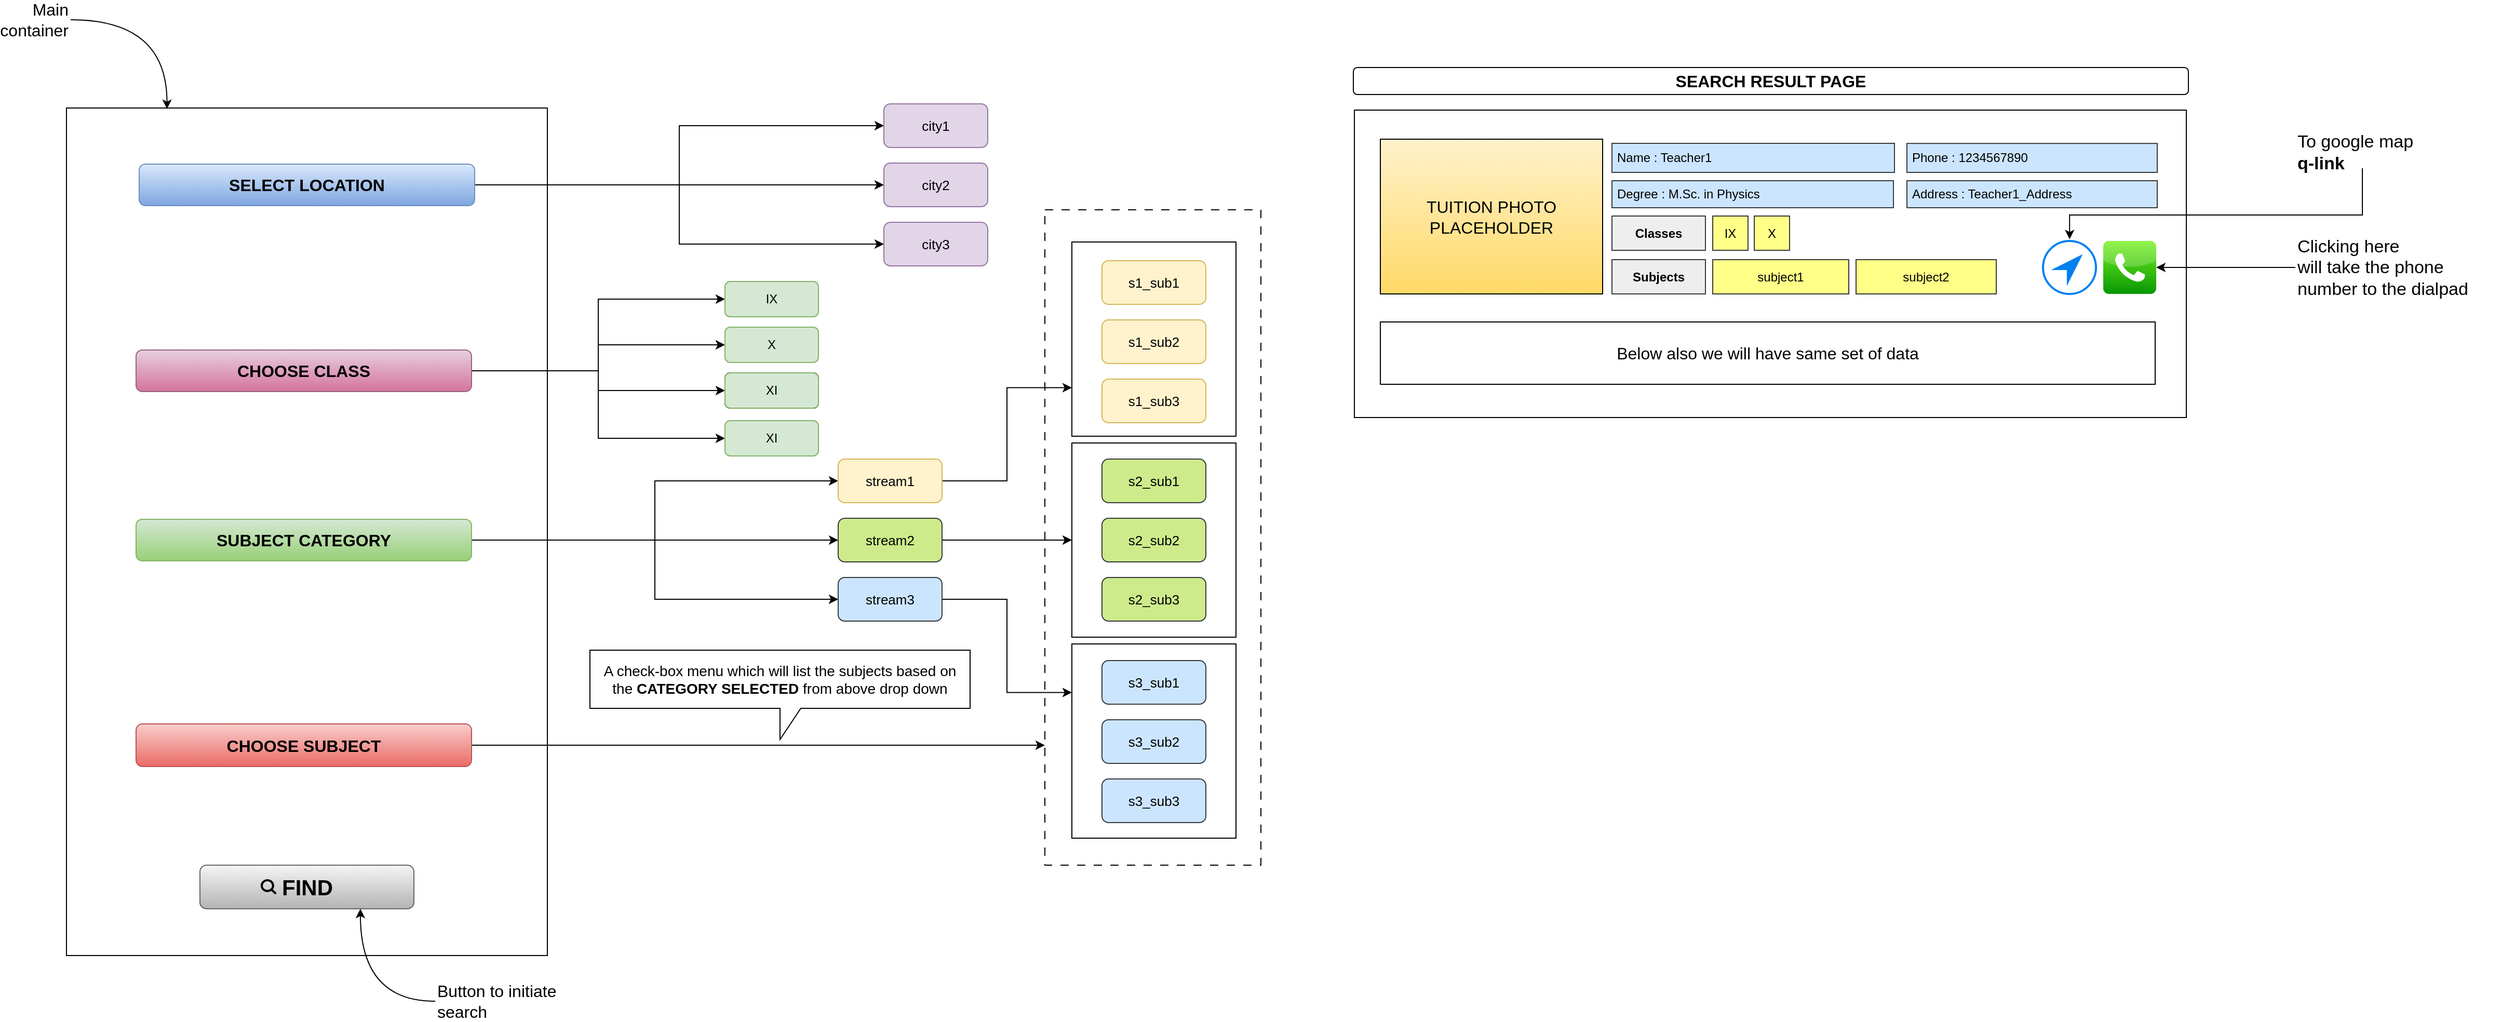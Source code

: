 <mxfile version="26.0.8">
  <diagram name="Page-1" id="TNQAbRnWBv_6owtCoq6S">
    <mxGraphModel dx="2995" dy="1525" grid="0" gridSize="10" guides="1" tooltips="1" connect="1" arrows="1" fold="1" page="1" pageScale="1" pageWidth="4681" pageHeight="3300" math="0" shadow="0">
      <root>
        <mxCell id="0" />
        <mxCell id="1" parent="0" />
        <mxCell id="Nm7bH2fvmVjQ07k9dVuj-69" value="" style="rounded=0;whiteSpace=wrap;html=1;dashed=1;dashPattern=8 8;" vertex="1" parent="1">
          <mxGeometry x="1771" y="451" width="208" height="631" as="geometry" />
        </mxCell>
        <mxCell id="Nm7bH2fvmVjQ07k9dVuj-30" value="" style="rounded=0;whiteSpace=wrap;html=1;" vertex="1" parent="1">
          <mxGeometry x="1797" y="869" width="158" height="187" as="geometry" />
        </mxCell>
        <mxCell id="Nm7bH2fvmVjQ07k9dVuj-29" value="" style="rounded=0;whiteSpace=wrap;html=1;" vertex="1" parent="1">
          <mxGeometry x="1797" y="675.5" width="158" height="187" as="geometry" />
        </mxCell>
        <mxCell id="Nm7bH2fvmVjQ07k9dVuj-28" value="" style="rounded=0;whiteSpace=wrap;html=1;" vertex="1" parent="1">
          <mxGeometry x="1797" y="482" width="158" height="187" as="geometry" />
        </mxCell>
        <mxCell id="Nm7bH2fvmVjQ07k9dVuj-1" value="" style="rounded=0;whiteSpace=wrap;html=1;" vertex="1" parent="1">
          <mxGeometry x="829" y="353" width="463" height="816" as="geometry" />
        </mxCell>
        <mxCell id="Nm7bH2fvmVjQ07k9dVuj-4" style="edgeStyle=elbowEdgeStyle;rounded=0;orthogonalLoop=1;jettySize=auto;html=1;entryX=0;entryY=0.5;entryDx=0;entryDy=0;" edge="1" parent="1" source="Nm7bH2fvmVjQ07k9dVuj-2" target="Nm7bH2fvmVjQ07k9dVuj-3">
          <mxGeometry relative="1" as="geometry" />
        </mxCell>
        <mxCell id="Nm7bH2fvmVjQ07k9dVuj-9" style="edgeStyle=elbowEdgeStyle;rounded=0;orthogonalLoop=1;jettySize=auto;html=1;entryX=0;entryY=0.5;entryDx=0;entryDy=0;" edge="1" parent="1" source="Nm7bH2fvmVjQ07k9dVuj-2" target="Nm7bH2fvmVjQ07k9dVuj-7">
          <mxGeometry relative="1" as="geometry" />
        </mxCell>
        <mxCell id="Nm7bH2fvmVjQ07k9dVuj-10" style="edgeStyle=elbowEdgeStyle;rounded=0;orthogonalLoop=1;jettySize=auto;html=1;entryX=0;entryY=0.5;entryDx=0;entryDy=0;" edge="1" parent="1" source="Nm7bH2fvmVjQ07k9dVuj-2" target="Nm7bH2fvmVjQ07k9dVuj-8">
          <mxGeometry relative="1" as="geometry" />
        </mxCell>
        <mxCell id="Nm7bH2fvmVjQ07k9dVuj-2" value="&lt;font style=&quot;font-size: 16px;&quot;&gt;SELECT LOCATION&lt;/font&gt;" style="rounded=1;whiteSpace=wrap;html=1;fontSize=14;fillColor=#dae8fc;gradientColor=#7ea6e0;strokeColor=#6c8ebf;fontStyle=1" vertex="1" parent="1">
          <mxGeometry x="899" y="407" width="323" height="40" as="geometry" />
        </mxCell>
        <mxCell id="Nm7bH2fvmVjQ07k9dVuj-3" value="city1" style="rounded=1;whiteSpace=wrap;html=1;fontSize=13;fillColor=#e1d5e7;strokeColor=#9673a6;" vertex="1" parent="1">
          <mxGeometry x="1616" y="349" width="100" height="42" as="geometry" />
        </mxCell>
        <mxCell id="Nm7bH2fvmVjQ07k9dVuj-7" value="city2" style="rounded=1;whiteSpace=wrap;html=1;fontSize=13;fillColor=#e1d5e7;strokeColor=#9673a6;" vertex="1" parent="1">
          <mxGeometry x="1616" y="406" width="100" height="42" as="geometry" />
        </mxCell>
        <mxCell id="Nm7bH2fvmVjQ07k9dVuj-8" value="city3" style="rounded=1;whiteSpace=wrap;html=1;fontSize=13;fillColor=#e1d5e7;strokeColor=#9673a6;" vertex="1" parent="1">
          <mxGeometry x="1616" y="463" width="100" height="42" as="geometry" />
        </mxCell>
        <mxCell id="Nm7bH2fvmVjQ07k9dVuj-16" style="edgeStyle=orthogonalEdgeStyle;rounded=0;orthogonalLoop=1;jettySize=auto;html=1;entryX=0;entryY=0.5;entryDx=0;entryDy=0;" edge="1" parent="1" source="Nm7bH2fvmVjQ07k9dVuj-12" target="Nm7bH2fvmVjQ07k9dVuj-13">
          <mxGeometry relative="1" as="geometry" />
        </mxCell>
        <mxCell id="Nm7bH2fvmVjQ07k9dVuj-17" style="edgeStyle=orthogonalEdgeStyle;rounded=0;orthogonalLoop=1;jettySize=auto;html=1;entryX=0;entryY=0.5;entryDx=0;entryDy=0;" edge="1" parent="1" source="Nm7bH2fvmVjQ07k9dVuj-12" target="Nm7bH2fvmVjQ07k9dVuj-14">
          <mxGeometry relative="1" as="geometry" />
        </mxCell>
        <mxCell id="Nm7bH2fvmVjQ07k9dVuj-18" style="edgeStyle=orthogonalEdgeStyle;rounded=0;orthogonalLoop=1;jettySize=auto;html=1;entryX=0;entryY=0.5;entryDx=0;entryDy=0;" edge="1" parent="1" source="Nm7bH2fvmVjQ07k9dVuj-12" target="Nm7bH2fvmVjQ07k9dVuj-15">
          <mxGeometry relative="1" as="geometry" />
        </mxCell>
        <mxCell id="Nm7bH2fvmVjQ07k9dVuj-12" value="&lt;b&gt;&lt;font style=&quot;font-size: 16px;&quot;&gt;SUBJECT CATEGORY&lt;/font&gt;&lt;/b&gt;" style="rounded=1;whiteSpace=wrap;html=1;fontSize=14;fillColor=#d5e8d4;gradientColor=#97d077;strokeColor=#82b366;" vertex="1" parent="1">
          <mxGeometry x="896" y="749" width="323" height="40" as="geometry" />
        </mxCell>
        <mxCell id="Nm7bH2fvmVjQ07k9dVuj-31" style="edgeStyle=orthogonalEdgeStyle;rounded=0;orthogonalLoop=1;jettySize=auto;html=1;entryX=0;entryY=0.75;entryDx=0;entryDy=0;" edge="1" parent="1" source="Nm7bH2fvmVjQ07k9dVuj-13" target="Nm7bH2fvmVjQ07k9dVuj-28">
          <mxGeometry relative="1" as="geometry" />
        </mxCell>
        <mxCell id="Nm7bH2fvmVjQ07k9dVuj-13" value="stream1" style="rounded=1;whiteSpace=wrap;html=1;fontSize=13;fillColor=#fff2cc;strokeColor=#d6b656;" vertex="1" parent="1">
          <mxGeometry x="1572" y="691" width="100" height="42" as="geometry" />
        </mxCell>
        <mxCell id="Nm7bH2fvmVjQ07k9dVuj-32" style="edgeStyle=orthogonalEdgeStyle;rounded=0;orthogonalLoop=1;jettySize=auto;html=1;" edge="1" parent="1" source="Nm7bH2fvmVjQ07k9dVuj-14" target="Nm7bH2fvmVjQ07k9dVuj-29">
          <mxGeometry relative="1" as="geometry" />
        </mxCell>
        <mxCell id="Nm7bH2fvmVjQ07k9dVuj-14" value="stream2" style="rounded=1;whiteSpace=wrap;html=1;fontSize=13;fillColor=#cdeb8b;strokeColor=#36393d;" vertex="1" parent="1">
          <mxGeometry x="1572" y="748" width="100" height="42" as="geometry" />
        </mxCell>
        <mxCell id="Nm7bH2fvmVjQ07k9dVuj-33" style="edgeStyle=orthogonalEdgeStyle;rounded=0;orthogonalLoop=1;jettySize=auto;html=1;entryX=0;entryY=0.25;entryDx=0;entryDy=0;" edge="1" parent="1" source="Nm7bH2fvmVjQ07k9dVuj-15" target="Nm7bH2fvmVjQ07k9dVuj-30">
          <mxGeometry relative="1" as="geometry" />
        </mxCell>
        <mxCell id="Nm7bH2fvmVjQ07k9dVuj-15" value="stream3" style="rounded=1;whiteSpace=wrap;html=1;fontSize=13;fillColor=#cce5ff;strokeColor=#36393d;" vertex="1" parent="1">
          <mxGeometry x="1572" y="805" width="100" height="42" as="geometry" />
        </mxCell>
        <mxCell id="Nm7bH2fvmVjQ07k9dVuj-19" value="s1_sub1" style="rounded=1;whiteSpace=wrap;html=1;fontSize=13;fillColor=#fff2cc;strokeColor=#d6b656;" vertex="1" parent="1">
          <mxGeometry x="1826" y="500" width="100" height="42" as="geometry" />
        </mxCell>
        <mxCell id="Nm7bH2fvmVjQ07k9dVuj-20" value="s1_sub2" style="rounded=1;whiteSpace=wrap;html=1;fontSize=13;fillColor=#fff2cc;strokeColor=#d6b656;" vertex="1" parent="1">
          <mxGeometry x="1826" y="557" width="100" height="42" as="geometry" />
        </mxCell>
        <mxCell id="Nm7bH2fvmVjQ07k9dVuj-21" value="s1_sub3" style="rounded=1;whiteSpace=wrap;html=1;fontSize=13;fillColor=#fff2cc;strokeColor=#d6b656;" vertex="1" parent="1">
          <mxGeometry x="1826" y="614" width="100" height="42" as="geometry" />
        </mxCell>
        <mxCell id="Nm7bH2fvmVjQ07k9dVuj-22" value="s2_sub1" style="rounded=1;whiteSpace=wrap;html=1;fontSize=13;fillColor=#cdeb8b;strokeColor=#36393d;" vertex="1" parent="1">
          <mxGeometry x="1826" y="691" width="100" height="42" as="geometry" />
        </mxCell>
        <mxCell id="Nm7bH2fvmVjQ07k9dVuj-23" value="s2_sub2" style="rounded=1;whiteSpace=wrap;html=1;fontSize=13;fillColor=#cdeb8b;strokeColor=#36393d;" vertex="1" parent="1">
          <mxGeometry x="1826" y="748" width="100" height="42" as="geometry" />
        </mxCell>
        <mxCell id="Nm7bH2fvmVjQ07k9dVuj-24" value="s2_sub3" style="rounded=1;whiteSpace=wrap;html=1;fontSize=13;fillColor=#cdeb8b;strokeColor=#36393d;" vertex="1" parent="1">
          <mxGeometry x="1826" y="805" width="100" height="42" as="geometry" />
        </mxCell>
        <mxCell id="Nm7bH2fvmVjQ07k9dVuj-25" value="s3_sub1" style="rounded=1;whiteSpace=wrap;html=1;fontSize=13;fillColor=#cce5ff;strokeColor=#36393d;" vertex="1" parent="1">
          <mxGeometry x="1826" y="885" width="100" height="42" as="geometry" />
        </mxCell>
        <mxCell id="Nm7bH2fvmVjQ07k9dVuj-26" value="s3_sub2" style="rounded=1;whiteSpace=wrap;html=1;fontSize=13;fillColor=#cce5ff;strokeColor=#36393d;" vertex="1" parent="1">
          <mxGeometry x="1826" y="942" width="100" height="42" as="geometry" />
        </mxCell>
        <mxCell id="Nm7bH2fvmVjQ07k9dVuj-27" value="s3_sub3" style="rounded=1;whiteSpace=wrap;html=1;fontSize=13;fillColor=#cce5ff;strokeColor=#36393d;" vertex="1" parent="1">
          <mxGeometry x="1826" y="999" width="100" height="42" as="geometry" />
        </mxCell>
        <mxCell id="Nm7bH2fvmVjQ07k9dVuj-64" style="edgeStyle=orthogonalEdgeStyle;rounded=0;orthogonalLoop=1;jettySize=auto;html=1;entryX=0;entryY=0.5;entryDx=0;entryDy=0;" edge="1" parent="1" source="Nm7bH2fvmVjQ07k9dVuj-34" target="Nm7bH2fvmVjQ07k9dVuj-50">
          <mxGeometry relative="1" as="geometry" />
        </mxCell>
        <mxCell id="Nm7bH2fvmVjQ07k9dVuj-65" style="edgeStyle=orthogonalEdgeStyle;rounded=0;orthogonalLoop=1;jettySize=auto;html=1;entryX=0;entryY=0.5;entryDx=0;entryDy=0;" edge="1" parent="1" source="Nm7bH2fvmVjQ07k9dVuj-34" target="Nm7bH2fvmVjQ07k9dVuj-51">
          <mxGeometry relative="1" as="geometry" />
        </mxCell>
        <mxCell id="Nm7bH2fvmVjQ07k9dVuj-66" style="edgeStyle=orthogonalEdgeStyle;rounded=0;orthogonalLoop=1;jettySize=auto;html=1;entryX=0;entryY=0.5;entryDx=0;entryDy=0;" edge="1" parent="1" source="Nm7bH2fvmVjQ07k9dVuj-34" target="Nm7bH2fvmVjQ07k9dVuj-53">
          <mxGeometry relative="1" as="geometry" />
        </mxCell>
        <mxCell id="Nm7bH2fvmVjQ07k9dVuj-67" style="edgeStyle=orthogonalEdgeStyle;rounded=0;orthogonalLoop=1;jettySize=auto;html=1;entryX=0;entryY=0.5;entryDx=0;entryDy=0;" edge="1" parent="1" source="Nm7bH2fvmVjQ07k9dVuj-34" target="Nm7bH2fvmVjQ07k9dVuj-54">
          <mxGeometry relative="1" as="geometry" />
        </mxCell>
        <mxCell id="Nm7bH2fvmVjQ07k9dVuj-34" value="&lt;font style=&quot;font-size: 16px;&quot;&gt;&lt;b&gt;CHOOSE CLASS&lt;/b&gt;&lt;/font&gt;" style="rounded=1;whiteSpace=wrap;html=1;fontSize=14;fillColor=#e6d0de;gradientColor=#d5739d;strokeColor=#996185;" vertex="1" parent="1">
          <mxGeometry x="896" y="586" width="323" height="40" as="geometry" />
        </mxCell>
        <mxCell id="Nm7bH2fvmVjQ07k9dVuj-50" value="IX" style="rounded=1;whiteSpace=wrap;html=1;fillColor=#d5e8d4;strokeColor=#82b366;" vertex="1" parent="1">
          <mxGeometry x="1463" y="520" width="90" height="34" as="geometry" />
        </mxCell>
        <mxCell id="Nm7bH2fvmVjQ07k9dVuj-51" value="X" style="rounded=1;whiteSpace=wrap;html=1;fillColor=#d5e8d4;strokeColor=#82b366;" vertex="1" parent="1">
          <mxGeometry x="1463" y="564" width="90" height="34" as="geometry" />
        </mxCell>
        <mxCell id="Nm7bH2fvmVjQ07k9dVuj-52" value="XI" style="rounded=1;whiteSpace=wrap;html=1;" vertex="1" parent="1">
          <mxGeometry x="1463" y="608" width="90" height="34" as="geometry" />
        </mxCell>
        <mxCell id="Nm7bH2fvmVjQ07k9dVuj-53" value="XI" style="rounded=1;whiteSpace=wrap;html=1;fillColor=#d5e8d4;strokeColor=#82b366;" vertex="1" parent="1">
          <mxGeometry x="1463" y="608" width="90" height="34" as="geometry" />
        </mxCell>
        <mxCell id="Nm7bH2fvmVjQ07k9dVuj-54" value="XI" style="rounded=1;whiteSpace=wrap;html=1;fillColor=#d5e8d4;strokeColor=#82b366;" vertex="1" parent="1">
          <mxGeometry x="1463" y="654" width="90" height="34" as="geometry" />
        </mxCell>
        <mxCell id="Nm7bH2fvmVjQ07k9dVuj-71" style="edgeStyle=orthogonalEdgeStyle;rounded=0;orthogonalLoop=1;jettySize=auto;html=1;" edge="1" parent="1" source="Nm7bH2fvmVjQ07k9dVuj-68">
          <mxGeometry relative="1" as="geometry">
            <mxPoint x="1770.966" y="966.5" as="targetPoint" />
          </mxGeometry>
        </mxCell>
        <mxCell id="Nm7bH2fvmVjQ07k9dVuj-68" value="CHOOSE SUBJECT" style="rounded=1;whiteSpace=wrap;html=1;fontSize=16;spacing=9;fillColor=#f8cecc;gradientColor=#ea6b66;strokeColor=#b85450;fontStyle=1" vertex="1" parent="1">
          <mxGeometry x="896" y="946" width="323" height="41" as="geometry" />
        </mxCell>
        <mxCell id="Nm7bH2fvmVjQ07k9dVuj-72" value="FIND" style="rounded=1;whiteSpace=wrap;html=1;fontSize=21;fontStyle=1;fillColor=#f5f5f5;gradientColor=#b3b3b3;strokeColor=#666666;" vertex="1" parent="1">
          <mxGeometry x="957.5" y="1082" width="206" height="42" as="geometry" />
        </mxCell>
        <mxCell id="Nm7bH2fvmVjQ07k9dVuj-74" value="" style="html=1;verticalLabelPosition=bottom;align=center;labelBackgroundColor=#ffffff;verticalAlign=top;strokeWidth=2;strokeColor=#000000;shadow=0;dashed=0;shape=mxgraph.ios7.icons.looking_glass;fillColor=none;" vertex="1" parent="1">
          <mxGeometry x="1017" y="1096.5" width="13.65" height="13" as="geometry" />
        </mxCell>
        <mxCell id="Nm7bH2fvmVjQ07k9dVuj-75" value="&lt;span style=&quot;font-size: 14px;&quot;&gt;A check-box menu which will list the subjects based on the&amp;nbsp;&lt;/span&gt;&lt;b style=&quot;font-size: 14px;&quot;&gt;CATEGORY SELECTED&amp;nbsp;&lt;/b&gt;&lt;span style=&quot;font-size: 14px;&quot;&gt;from above drop down&lt;/span&gt;" style="shape=callout;whiteSpace=wrap;html=1;perimeter=calloutPerimeter;rotation=0;spacing=5;" vertex="1" parent="1">
          <mxGeometry x="1333" y="875" width="366" height="86" as="geometry" />
        </mxCell>
        <mxCell id="Nm7bH2fvmVjQ07k9dVuj-78" style="edgeStyle=orthogonalEdgeStyle;rounded=0;orthogonalLoop=1;jettySize=auto;html=1;entryX=0.75;entryY=1;entryDx=0;entryDy=0;curved=1;" edge="1" parent="1" source="Nm7bH2fvmVjQ07k9dVuj-76" target="Nm7bH2fvmVjQ07k9dVuj-72">
          <mxGeometry relative="1" as="geometry" />
        </mxCell>
        <mxCell id="Nm7bH2fvmVjQ07k9dVuj-76" value="Button to initiate search" style="text;html=1;align=left;verticalAlign=middle;whiteSpace=wrap;rounded=0;fontSize=16;" vertex="1" parent="1">
          <mxGeometry x="1184" y="1198" width="156" height="30" as="geometry" />
        </mxCell>
        <mxCell id="Nm7bH2fvmVjQ07k9dVuj-79" value="&lt;font style=&quot;font-size: 16px;&quot;&gt;Main container&lt;/font&gt;" style="text;html=1;align=right;verticalAlign=middle;whiteSpace=wrap;rounded=0;" vertex="1" parent="1">
          <mxGeometry x="773" y="253" width="60" height="30" as="geometry" />
        </mxCell>
        <mxCell id="Nm7bH2fvmVjQ07k9dVuj-80" style="edgeStyle=orthogonalEdgeStyle;rounded=0;orthogonalLoop=1;jettySize=auto;html=1;entryX=0.209;entryY=0.001;entryDx=0;entryDy=0;entryPerimeter=0;exitX=1;exitY=0.5;exitDx=0;exitDy=0;curved=1;" edge="1" parent="1" source="Nm7bH2fvmVjQ07k9dVuj-79" target="Nm7bH2fvmVjQ07k9dVuj-1">
          <mxGeometry relative="1" as="geometry" />
        </mxCell>
        <mxCell id="Nm7bH2fvmVjQ07k9dVuj-109" value="" style="group;fillColor=#cce5ff;strokeColor=#36393d;labelBorderColor=default;" vertex="1" connectable="0" parent="1">
          <mxGeometry x="2069" y="355" width="801" height="296" as="geometry" />
        </mxCell>
        <mxCell id="Nm7bH2fvmVjQ07k9dVuj-83" value="" style="rounded=0;whiteSpace=wrap;html=1;" vertex="1" parent="Nm7bH2fvmVjQ07k9dVuj-109">
          <mxGeometry width="801" height="296" as="geometry" />
        </mxCell>
        <mxCell id="Nm7bH2fvmVjQ07k9dVuj-87" value="TUITION PHOTO PLACEHOLDER" style="rounded=0;whiteSpace=wrap;html=1;fontSize=16;fillColor=#fff2cc;gradientColor=#ffd966;strokeColor=#000000;" vertex="1" parent="Nm7bH2fvmVjQ07k9dVuj-109">
          <mxGeometry x="25" y="28" width="214" height="149" as="geometry" />
        </mxCell>
        <mxCell id="Nm7bH2fvmVjQ07k9dVuj-97" value="Degree : M.Sc. in Physics" style="rounded=0;whiteSpace=wrap;html=1;align=left;spacing=5;fillColor=#cce5ff;strokeColor=#36393d;" vertex="1" parent="Nm7bH2fvmVjQ07k9dVuj-109">
          <mxGeometry x="248" y="68" width="271" height="26" as="geometry" />
        </mxCell>
        <mxCell id="Nm7bH2fvmVjQ07k9dVuj-88" value="Name : Teacher1" style="rounded=0;whiteSpace=wrap;html=1;align=left;spacing=5;fillColor=#cce5ff;strokeColor=#36393d;" vertex="1" parent="Nm7bH2fvmVjQ07k9dVuj-109">
          <mxGeometry x="248" y="32" width="272" height="28" as="geometry" />
        </mxCell>
        <mxCell id="Nm7bH2fvmVjQ07k9dVuj-90" value="Address : Teacher1_Address" style="rounded=0;whiteSpace=wrap;html=1;align=left;spacing=5;fillColor=#cce5ff;strokeColor=#36393d;" vertex="1" parent="Nm7bH2fvmVjQ07k9dVuj-109">
          <mxGeometry x="532" y="68" width="241" height="26" as="geometry" />
        </mxCell>
        <mxCell id="Nm7bH2fvmVjQ07k9dVuj-91" value="Phone : 1234567890" style="rounded=0;whiteSpace=wrap;html=1;align=left;spacing=5;fillColor=#cce5ff;strokeColor=#36393d;" vertex="1" parent="Nm7bH2fvmVjQ07k9dVuj-109">
          <mxGeometry x="532" y="32.1" width="241" height="27.9" as="geometry" />
        </mxCell>
        <mxCell id="Nm7bH2fvmVjQ07k9dVuj-92" value="Subjects" style="rounded=0;whiteSpace=wrap;html=1;align=center;spacing=5;fillColor=#eeeeee;strokeColor=#36393d;fontStyle=1" vertex="1" parent="Nm7bH2fvmVjQ07k9dVuj-109">
          <mxGeometry x="248" y="144" width="90" height="33" as="geometry" />
        </mxCell>
        <mxCell id="Nm7bH2fvmVjQ07k9dVuj-93" value="subject&lt;span style=&quot;color: rgba(0, 0, 0, 0); font-family: monospace; font-size: 0px; text-align: start; text-wrap-mode: nowrap;&quot;&gt;%3CmxGraphModel%3E%3Croot%3E%3CmxCell%20id%3D%220%22%2F%3E%3CmxCell%20id%3D%221%22%20parent%3D%220%22%2F%3E%3CmxCell%20id%3D%222%22%20value%3D%22SUBJECTS%22%20style%3D%22rounded%3D1%3BwhiteSpace%3Dwrap%3Bhtml%3D1%3Balign%3Dleft%3Bspacing%3D5%3B%22%20vertex%3D%221%22%20parent%3D%221%22%3E%3CmxGeometry%20x%3D%222353%22%20y%3D%22448%22%20width%3D%2274%22%20height%3D%2225%22%20as%3D%22geometry%22%2F%3E%3C%2FmxCell%3E%3C%2Froot%3E%3C%2FmxGraphModel%3E&lt;/span&gt;1" style="rounded=0;whiteSpace=wrap;html=1;align=center;spacing=5;fillColor=#ffff88;strokeColor=#36393d;" vertex="1" parent="Nm7bH2fvmVjQ07k9dVuj-109">
          <mxGeometry x="345" y="144" width="131" height="33" as="geometry" />
        </mxCell>
        <mxCell id="Nm7bH2fvmVjQ07k9dVuj-94" value="subject2&lt;span style=&quot;color: rgba(0, 0, 0, 0); font-family: monospace; font-size: 0px; text-align: start; text-wrap-mode: nowrap;&quot;&gt;%3CmxGraphModel%3E%3Croot%3E%3CmxCell%20id%3D%220%22%2F%3E%3CmxCell%20id%3D%221%22%20parent%3D%220%22%2F%3E%3CmxCell%20id%3D%222%22%20value%3D%22SUBJECTS%22%20style%3D%22rounded%3D1%3BwhiteSpace%3Dwrap%3Bhtml%3D1%3Balign%3Dleft%3Bspacing%3D5%3B%22%20vertex%3D%221%22%20parent%3D%221%22%3E%3CmxGeometry%20x%3D%222353%22%20y%3D%22448%22%20width%3D%2274%22%20height%3D%2225%22%20as%3D%22geometry%22%2F%3E%3C%2FmxCell%3E%3C%2Froot%3E%3C%2FmxGraphModel%3E2&lt;/span&gt;" style="rounded=0;whiteSpace=wrap;html=1;align=center;spacing=5;fillColor=#ffff88;strokeColor=#36393d;" vertex="1" parent="Nm7bH2fvmVjQ07k9dVuj-109">
          <mxGeometry x="483" y="144" width="135" height="33" as="geometry" />
        </mxCell>
        <mxCell id="Nm7bH2fvmVjQ07k9dVuj-99" value="Classes" style="rounded=0;whiteSpace=wrap;html=1;align=center;spacing=5;fillColor=#eeeeee;strokeColor=#36393d;fontStyle=1" vertex="1" parent="Nm7bH2fvmVjQ07k9dVuj-109">
          <mxGeometry x="248" y="102" width="90" height="33" as="geometry" />
        </mxCell>
        <mxCell id="Nm7bH2fvmVjQ07k9dVuj-100" value="XI" style="rounded=0;whiteSpace=wrap;html=1;align=center;spacing=5;" vertex="1" parent="Nm7bH2fvmVjQ07k9dVuj-109">
          <mxGeometry x="345" y="102" width="34" height="33" as="geometry" />
        </mxCell>
        <mxCell id="Nm7bH2fvmVjQ07k9dVuj-101" value="IX" style="rounded=0;whiteSpace=wrap;html=1;align=center;spacing=5;fillColor=#ffff88;strokeColor=#36393d;" vertex="1" parent="Nm7bH2fvmVjQ07k9dVuj-109">
          <mxGeometry x="345" y="102" width="34" height="33" as="geometry" />
        </mxCell>
        <mxCell id="Nm7bH2fvmVjQ07k9dVuj-102" value="X" style="rounded=0;whiteSpace=wrap;html=1;align=center;spacing=5;fillColor=#ffff88;strokeColor=#36393d;" vertex="1" parent="Nm7bH2fvmVjQ07k9dVuj-109">
          <mxGeometry x="385" y="102" width="34" height="33" as="geometry" />
        </mxCell>
        <mxCell id="Nm7bH2fvmVjQ07k9dVuj-106" value="" style="html=1;verticalLabelPosition=bottom;align=center;labelBackgroundColor=#ffffff;verticalAlign=top;strokeWidth=2;strokeColor=#0080F0;shadow=0;dashed=0;shape=mxgraph.ios7.icons.location_2;" vertex="1" parent="Nm7bH2fvmVjQ07k9dVuj-109">
          <mxGeometry x="663" y="126" width="51" height="51" as="geometry" />
        </mxCell>
        <mxCell id="Nm7bH2fvmVjQ07k9dVuj-107" value="" style="dashed=0;outlineConnect=0;html=1;align=center;labelPosition=center;verticalLabelPosition=bottom;verticalAlign=top;shape=mxgraph.webicons.phone;fillColor=#76F21E;gradientColor=#079704" vertex="1" parent="Nm7bH2fvmVjQ07k9dVuj-109">
          <mxGeometry x="721" y="126" width="51" height="51" as="geometry" />
        </mxCell>
        <mxCell id="Nm7bH2fvmVjQ07k9dVuj-108" value="Below also we will have same set of data" style="rounded=0;whiteSpace=wrap;html=1;fontSize=16;" vertex="1" parent="Nm7bH2fvmVjQ07k9dVuj-109">
          <mxGeometry x="25" y="204" width="746" height="60" as="geometry" />
        </mxCell>
        <mxCell id="Nm7bH2fvmVjQ07k9dVuj-115" style="edgeStyle=orthogonalEdgeStyle;rounded=0;orthogonalLoop=1;jettySize=auto;html=1;" edge="1" parent="1" source="Nm7bH2fvmVjQ07k9dVuj-113" target="Nm7bH2fvmVjQ07k9dVuj-107">
          <mxGeometry relative="1" as="geometry" />
        </mxCell>
        <mxCell id="Nm7bH2fvmVjQ07k9dVuj-113" value="Clicking here&lt;div&gt;will take the phone number to the dialpad&amp;nbsp;&lt;/div&gt;" style="text;html=1;align=left;verticalAlign=middle;whiteSpace=wrap;rounded=0;fontSize=17;" vertex="1" parent="1">
          <mxGeometry x="2975" y="491.5" width="196" height="30" as="geometry" />
        </mxCell>
        <mxCell id="Nm7bH2fvmVjQ07k9dVuj-116" value="To google map &lt;b&gt;q-link&lt;/b&gt;" style="text;html=1;align=left;verticalAlign=middle;whiteSpace=wrap;rounded=0;fontSize=17;" vertex="1" parent="1">
          <mxGeometry x="2975" y="381" width="129" height="30" as="geometry" />
        </mxCell>
        <mxCell id="Nm7bH2fvmVjQ07k9dVuj-117" style="edgeStyle=orthogonalEdgeStyle;rounded=0;orthogonalLoop=1;jettySize=auto;html=1;entryX=0.502;entryY=-0.033;entryDx=0;entryDy=0;entryPerimeter=0;" edge="1" parent="1" source="Nm7bH2fvmVjQ07k9dVuj-116" target="Nm7bH2fvmVjQ07k9dVuj-106">
          <mxGeometry relative="1" as="geometry">
            <Array as="points">
              <mxPoint x="3039" y="456" />
              <mxPoint x="2758" y="456" />
            </Array>
          </mxGeometry>
        </mxCell>
        <mxCell id="Nm7bH2fvmVjQ07k9dVuj-118" value="SEARCH RESULT PAGE" style="rounded=1;whiteSpace=wrap;html=1;fontSize=16;fontStyle=1" vertex="1" parent="1">
          <mxGeometry x="2068" y="314" width="804" height="26" as="geometry" />
        </mxCell>
      </root>
    </mxGraphModel>
  </diagram>
</mxfile>
